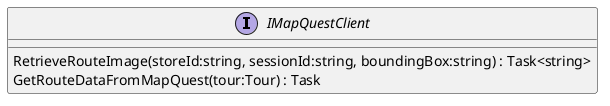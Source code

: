 @startuml
interface IMapQuestClient {
    RetrieveRouteImage(storeId:string, sessionId:string, boundingBox:string) : Task<string>
    GetRouteDataFromMapQuest(tour:Tour) : Task
}
@enduml
